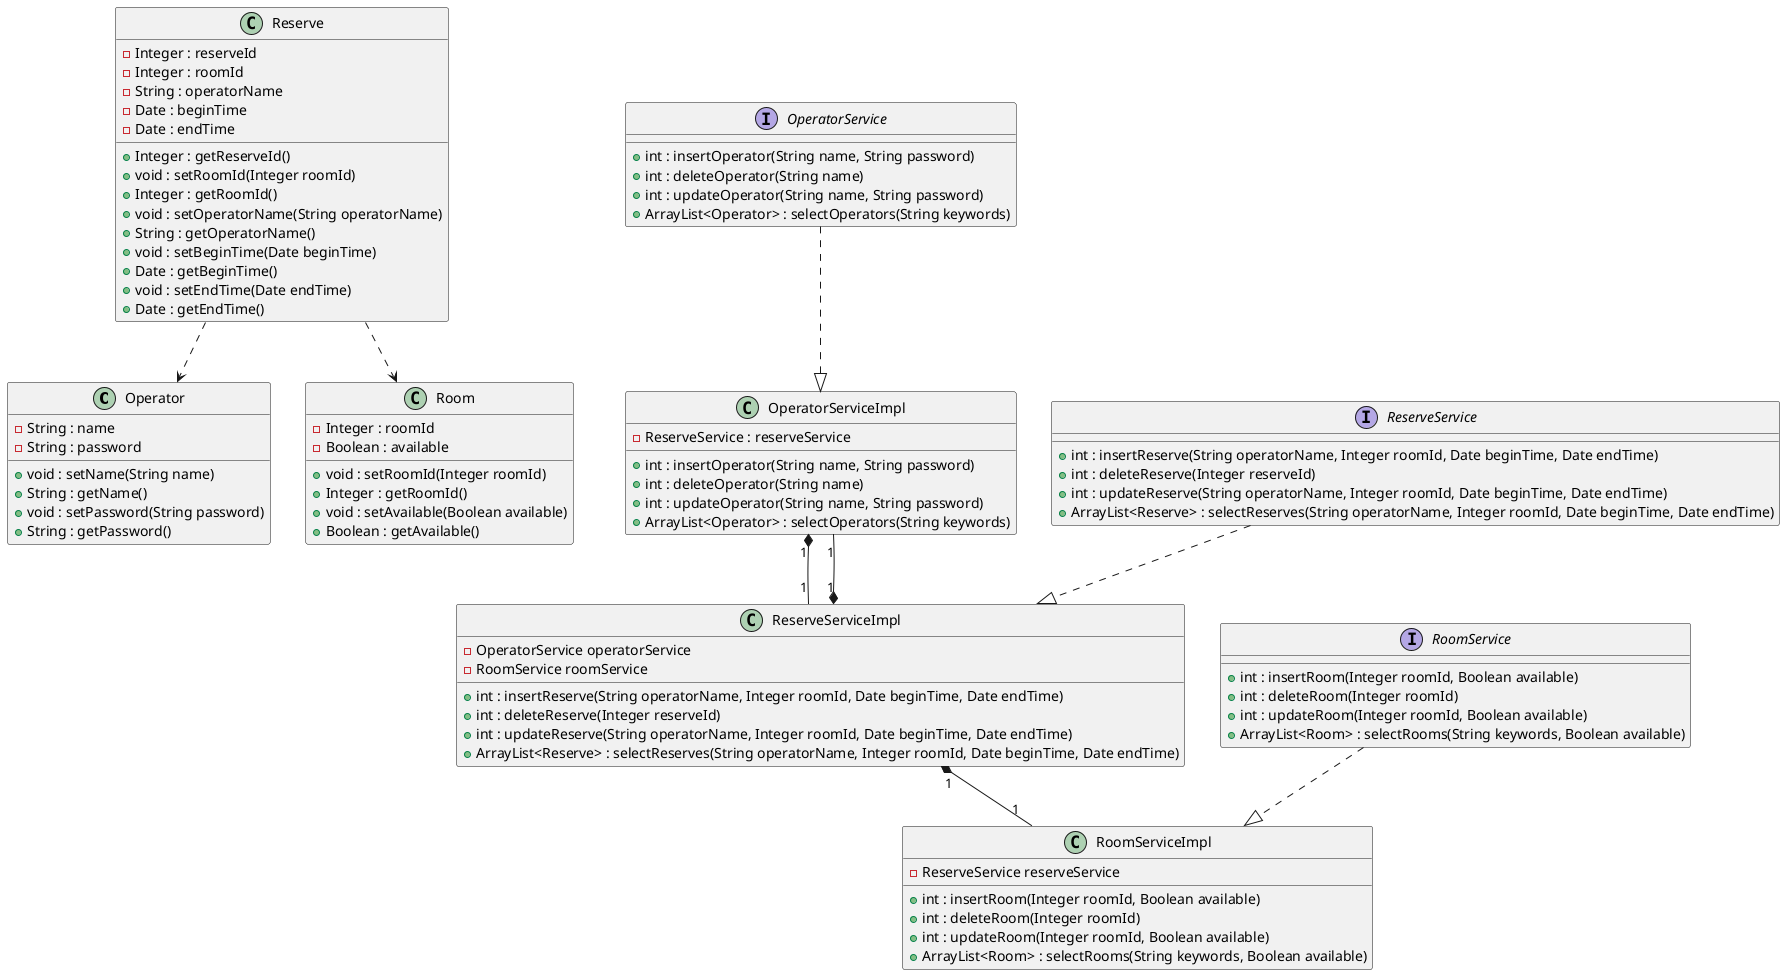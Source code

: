 @startuml
class Operator{
- String : name
- String : password
' setter getter
' name
+ void : setName(String name)
+ String : getName()
' password
+ void : setPassword(String password)
+ String : getPassword()
}

class Reserve{
- Integer : reserveId
- Integer : roomId
- String : operatorName
- Date : beginTime
- Date : endTime
'setter getter
' reserveId
+ Integer : getReserveId()
' roomId
+ void : setRoomId(Integer roomId)
+ Integer : getRoomId()
' operatorName
+ void : setOperatorName(String operatorName)
+ String : getOperatorName()
' beginTime
+ void : setBeginTime(Date beginTime)
+ Date : getBeginTime()
' endTime
+ void : setEndTime(Date endTime)
+ Date : getEndTime()
}

class Room{
- Integer : roomId
- Boolean : available
'setter getter
' roomId
+ void : setRoomId(Integer roomId)
+ Integer : getRoomId()
' available
+ void : setAvailable(Boolean available)
+ Boolean : getAvailable()
}

'service interface
interface OperatorService{
+ int : insertOperator(String name, String password)
+ int : deleteOperator(String name)
+ int : updateOperator(String name, String password)
+ ArrayList<Operator> : selectOperators(String keywords)
}

interface ReserveService{
+ int : insertReserve(String operatorName, Integer roomId, Date beginTime, Date endTime)
+ int : deleteReserve(Integer reserveId)
+ int : updateReserve(String operatorName, Integer roomId, Date beginTime, Date endTime)
+ ArrayList<Reserve> : selectReserves(String operatorName, Integer roomId, Date beginTime, Date endTime)
}

interface RoomService{
+ int : insertRoom(Integer roomId, Boolean available)
+ int : deleteRoom(Integer roomId)
+ int : updateRoom(Integer roomId, Boolean available)
+ ArrayList<Room> : selectRooms(String keywords, Boolean available)
}

'service implement
class OperatorServiceImpl{
- ReserveService : reserveService
+ int : insertOperator(String name, String password)
+ int : deleteOperator(String name)
+ int : updateOperator(String name, String password)
+ ArrayList<Operator> : selectOperators(String keywords)
}

class ReserveServiceImpl{
- OperatorService operatorService
- RoomService roomService
+ int : insertReserve(String operatorName, Integer roomId, Date beginTime, Date endTime)
+ int : deleteReserve(Integer reserveId)
+ int : updateReserve(String operatorName, Integer roomId, Date beginTime, Date endTime)
+ ArrayList<Reserve> : selectReserves(String operatorName, Integer roomId, Date beginTime, Date endTime)
}

class RoomServiceImpl{
- ReserveService reserveService
+ int : insertRoom(Integer roomId, Boolean available)
+ int : deleteRoom(Integer roomId)
+ int : updateRoom(Integer roomId, Boolean available)
+ ArrayList<Room> : selectRooms(String keywords, Boolean available)
}

Reserve ..> Operator
Reserve ..> Room
OperatorService ..|> OperatorServiceImpl
ReserveService ..|> ReserveServiceImpl
RoomService ..|> RoomServiceImpl
OperatorServiceImpl "1" *-- "1" ReserveServiceImpl
ReserveServiceImpl "1" *-- "1" OperatorServiceImpl
ReserveServiceImpl "1" *-- "1" RoomServiceImpl
@enduml